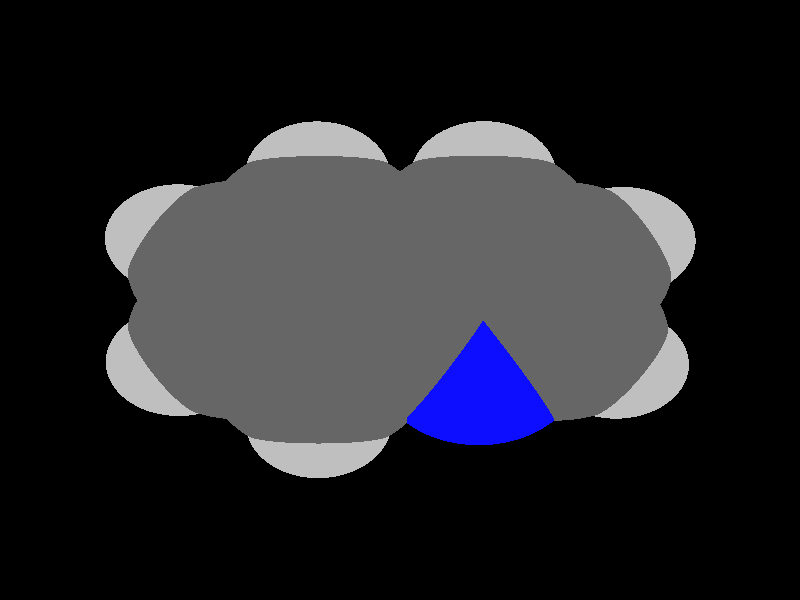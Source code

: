 global_settings {
	ambient_light rgb <0.200000002980232, 0.200000002980232, 0.200000002980232>
	max_trace_level 15
}

background { color rgb <0,0,0> }

camera {
	perspective
	location <0, 0, 16.6462347949874>
	angle 40
	up <0, 1, 0>
	right <1, 0, 0> * 1
	direction <0, 0, -1> }

light_source {
	<28.389959876343, 24.8412140985939, 35.4874493166246>
	color rgb <1, 1, 1>
	fade_distance 70.9748986332492
	fade_power 0
	spotlight
	area_light <20, 0, 0>, <0, 0, 20>, 20, 20
	circular
	orient
	point_at <-28.389959876343, -24.8412140985939, -35.4874493166246>
}

light_source {
	<-28.389959876343, 24.8412140985939, -17.7437246583123>
	color rgb <0.300000011920929, 0.300000011920929, 0.300000011920929> shadowless
	fade_distance 70.9748986332492
	fade_power 0
	parallel
	point_at <28.389959876343, -24.8412140985939, 17.7437246583123>
}

#default {
	finish {ambient 0.5 diffuse 1 specular 0.2 roughness .01 metallic 1}
}

union {
cylinder {
	<1.12048047831443, -1.26041600894173, -0.000106139784909225>, 	<1.68069840036423, -0.947056351319638, 0.000138710705497159>, 0.075
	pigment { rgbt <0.0500000007450581, 0.0500000007450581, 1, 0> }
}
cylinder {
	<1.23031952168557, -1.45678399105827, -9.38602150907616e-05>, 	<1.79053744373538, -1.14342433343618, 0.000150990275315622>, 0.075
	pigment { rgbt <0.0500000007450581, 0.0500000007450581, 1, 0> }
}
cylinder {
	<1.68069840036423, -0.947056351319638, 0.000138710705497159>, 	<2.26448047831443, -0.620516008941728, 0.000393860215090775>, 0.075
	pigment { rgbt <0.400000005960464, 0.400000005960464, 0.400000005960464, 0> }
}
cylinder {
	<1.79053744373538, -1.14342433343618, 0.000150990275315622>, 	<2.37431952168557, -0.816883991058272, 0.000406139784909238>, 0.075
	pigment { rgbt <0.400000005960464, 0.400000005960464, 0.400000005960464, 0> }
}
cylinder {
	<2.3194, -0.7187, 0.0004>, 	<2.35015, -0.0227, 0.0003>, 0.075
	pigment { rgbt <0.400000005960464, 0.400000005960464, 0.400000005960464, 0> }
}
cylinder {
	<2.35015, -0.0227, 0.0003>, 	<2.3809, 0.6733, 0.0002>, 0.075
	pigment { rgbt <0.400000005960464, 0.400000005960464, 0.400000005960464, 0> }
}
cylinder {
	<2.32050630336828, 0.578385030726019, 0.000203856823554968>, 	<1.74435630336828, 0.944985030726019, 5.38568235549675e-05>, 0.075
	pigment { rgbt <0.400000005960464, 0.400000005960464, 0.400000005960464, 0> }
}
cylinder {
	<2.44129369663172, 0.768214969273981, 0.000196143176445046>, 	<1.86514369663172, 1.13481496927398, 4.61431764450463e-05>, 0.075
	pigment { rgbt <0.400000005960464, 0.400000005960464, 0.400000005960464, 0> }
}
cylinder {
	<1.74435630336828, 0.944985030726019, 5.38568235549675e-05>, 	<1.16820630336828, 1.31158503072602, -9.61431764450325e-05>, 0.075
	pigment { rgbt <0.400000005960464, 0.400000005960464, 0.400000005960464, 0> }
}
cylinder {
	<1.86514369663172, 1.13481496927398, 4.61431764450463e-05>, 	<1.28899369663172, 1.50141496927398, -0.000103856823554954>, 0.075
	pigment { rgbt <0.400000005960464, 0.400000005960464, 0.400000005960464, 0> }
}
cylinder {
	<1.2286, 1.4065, -0.0001>, 	<0.61525, 1.0612, -0.00015>, 0.075
	pigment { rgbt <0.400000005960464, 0.400000005960464, 0.400000005960464, 0> }
}
cylinder {
	<0.61525, 1.0612, -0.00015>, 	<0.0019, 0.7159, -0.0002>, 0.075
	pigment { rgbt <0.400000005960464, 0.400000005960464, 0.400000005960464, 0> }
}
cylinder {
	<-0.0530400588809643, 0.61772749920103, -0.000195872958179363>, 	<-0.665590058880964, 0.96052749920103, -0.000145872958179363>, 0.075
	pigment { rgbt <0.400000005960464, 0.400000005960464, 0.400000005960464, 0> }
}
cylinder {
	<0.0568400588809643, 0.81407250079897, -0.000204127041820624>, 	<-0.555709941119036, 1.15687250079897, -0.000154127041820624>, 0.075
	pigment { rgbt <0.400000005960464, 0.400000005960464, 0.400000005960464, 0> }
}
cylinder {
	<-0.665590058880964, 0.96052749920103, -0.000145872958179363>, 	<-1.27814005888096, 1.30332749920103, -9.58729581793627e-05>, 0.075
	pigment { rgbt <0.400000005960464, 0.400000005960464, 0.400000005960464, 0> }
}
cylinder {
	<-0.555709941119036, 1.15687250079897, -0.000154127041820624>, 	<-1.16825994111904, 1.49967250079897, -0.000104127041820623>, 0.075
	pigment { rgbt <0.400000005960464, 0.400000005960464, 0.400000005960464, 0> }
}
cylinder {
	<-1.2232, 1.4015, -0.0001>, 	<-1.80585, 1.04925, 0.0001>, 0.075
	pigment { rgbt <0.400000005960464, 0.400000005960464, 0.400000005960464, 0> }
}
cylinder {
	<-1.80585, 1.04925, 0.0001>, 	<-2.3885, 0.697, 0.0003>, 0.075
	pigment { rgbt <0.400000005960464, 0.400000005960464, 0.400000005960464, 0> }
}
cylinder {
	<-2.27600134021268, 0.69754912833492, 0.000302031765411063>, 	<-2.27260134021268, 0.000999128334920105, 0.000252031765411063>, 0.075
	pigment { rgbt <0.400000005960464, 0.400000005960464, 0.400000005960464, 0> }
}
cylinder {
	<-2.50099865978732, 0.69645087166508, 0.00029796823458895>, 	<-2.49759865978732, -9.91283349202039e-05, 0.00024796823458895>, 0.075
	pigment { rgbt <0.400000005960464, 0.400000005960464, 0.400000005960464, 0> }
}
cylinder {
	<-2.27260134021268, 0.000999128334920105, 0.000252031765411063>, 	<-2.26920134021268, -0.69555087166508, 0.000202031765411063>, 0.075
	pigment { rgbt <0.400000005960464, 0.400000005960464, 0.400000005960464, 0> }
}
cylinder {
	<-2.49759865978732, -9.91283349202039e-05, 0.00024796823458895>, 	<-2.49419865978732, -0.69664912833492, 0.00019796823458895>, 0.075
	pigment { rgbt <0.400000005960464, 0.400000005960464, 0.400000005960464, 0> }
}
cylinder {
	<-2.3817, -0.6961, 0.0002>, 	<-1.79705, -1.0444, 0.0001>, 0.075
	pigment { rgbt <0.400000005960464, 0.400000005960464, 0.400000005960464, 0> }
}
cylinder {
	<-1.79705, -1.0444, 0.0001>, 	<-1.2124, -1.3927, 0>, 0.075
	pigment { rgbt <0.400000005960464, 0.400000005960464, 0.400000005960464, 0> }
}
cylinder {
	<-1.26774351993408, -1.29475437853754, -6.13508667579928e-06>, 	<-0.655843519934078, -0.949004378537542, -0.000206135086675799>, 0.075
	pigment { rgbt <0.400000005960464, 0.400000005960464, 0.400000005960464, 0> }
}
cylinder {
	<-1.15705648006592, -1.49064562146246, 6.13508667581305e-06>, 	<-0.545156480065922, -1.14489562146246, -0.000193864913324187>, 0.075
	pigment { rgbt <0.400000005960464, 0.400000005960464, 0.400000005960464, 0> }
}
cylinder {
	<-0.655843519934078, -0.949004378537542, -0.000206135086675799>, 	<-0.0439435199340776, -0.603254378537542, -0.000406135086675799>, 0.075
	pigment { rgbt <0.400000005960464, 0.400000005960464, 0.400000005960464, 0> }
}
cylinder {
	<-0.545156480065922, -1.14489562146246, -0.000193864913324187>, 	<0.0667435199340776, -0.799145621462458, -0.000393864913324187>, 0.075
	pigment { rgbt <0.400000005960464, 0.400000005960464, 0.400000005960464, 0> }
}
cylinder {
	<1.1754, -1.3586, -0.0001>, 	<0.605154816756718, -1.03653884582119, -0.000246970408052392>, 0.075
	pigment { rgbt <0.0500000007450581, 0.0500000007450581, 1, 0> }
}
cylinder {
	<0.605154816756718, -1.03653884582119, -0.000246970408052392>, 	<0.0114, -0.7012, -0.0004>, 0.075
	pigment { rgbt <0.400000005960464, 0.400000005960464, 0.400000005960464, 0> }
}
cylinder {
	<0.0019, 0.7159, -0.0002>, 	<0.00665, 0.00734999999999997, -0.0003>, 0.075
	pigment { rgbt <0.400000005960464, 0.400000005960464, 0.400000005960464, 0> }
}
cylinder {
	<0.00665, 0.00734999999999997, -0.0003>, 	<0.0114, -0.7012, -0.0004>, 0.075
	pigment { rgbt <0.400000005960464, 0.400000005960464, 0.400000005960464, 0> }
}
cylinder {
	<2.3194, -0.7187, 0.0004>, 	<2.88247739428757, -1.06580753762947, 0.000522501336731768>, 0.075
	pigment { rgbt <0.400000005960464, 0.400000005960464, 0.400000005960464, 0> }
}
cylinder {
	<2.88247739428757, -1.06580753762947, 0.000522501336731768>, 	<3.2387, -1.2854, 0.0006>, 0.075
	pigment { rgbt <0.75, 0.75, 0.75, 0> }
}
cylinder {
	<2.3809, 0.6733, 0.0002>, 	<2.96761956226606, 0.978756775970438, 1.62481796849177e-05>, 0.075
	pigment { rgbt <0.400000005960464, 0.400000005960464, 0.400000005960464, 0> }
}
cylinder {
	<2.96761956226606, 0.978756775970438, 1.62481796849177e-05>, 	<3.3388, 1.172, -0.0001>, 0.075
	pigment { rgbt <0.75, 0.75, 0.75, 0> }
}
cylinder {
	<1.2286, 1.4065, -0.0001>, 	<1.24642377354858, 2.06775587364407, -0.000406250404614705>, 0.075
	pigment { rgbt <0.400000005960464, 0.400000005960464, 0.400000005960464, 0> }
}
cylinder {
	<1.24642377354858, 2.06775587364407, -0.000406250404614705>, 	<1.2577, 2.4861, -0.0006>, 0.075
	pigment { rgbt <0.75, 0.75, 0.75, 0> }
}
cylinder {
	<-1.2232, 1.4015, -0.0001>, 	<-1.23428634087269, 2.06288292123383, -0.000406252510295347>, 0.075
	pigment { rgbt <0.400000005960464, 0.400000005960464, 0.400000005960464, 0> }
}
cylinder {
	<-1.23428634087269, 2.06288292123383, -0.000406252510295347>, 	<-1.2413, 2.4813, -0.0006>, 0.075
	pigment { rgbt <0.75, 0.75, 0.75, 0> }
}
cylinder {
	<-2.3885, 0.697, 0.0003>, 	<-2.96547205046747, 1.0205820958195, 0.000422499373772287>, 0.075
	pigment { rgbt <0.400000005960464, 0.400000005960464, 0.400000005960464, 0> }
}
cylinder {
	<-2.96547205046747, 1.0205820958195, 0.000422499373772287>, 	<-3.3305, 1.2253, 0.0005>, 0.075
	pigment { rgbt <0.75, 0.75, 0.75, 0> }
}
cylinder {
	<-2.3817, -0.6961, 0.0002>, 	<-2.95598530288598, -1.02434178094773, -4.50022623233699e-05>, 0.075
	pigment { rgbt <0.400000005960464, 0.400000005960464, 0.400000005960464, 0> }
}
cylinder {
	<-2.95598530288598, -1.02434178094773, -4.50022623233699e-05>, 	<-3.3193, -1.232, -0.0002>, 0.075
	pigment { rgbt <0.75, 0.75, 0.75, 0> }
}
cylinder {
	<-1.2124, -1.3927, 0>, 	<-1.21999503706513, -2.05414197795475, -0.000306251494561878>, 0.075
	pigment { rgbt <0.400000005960464, 0.400000005960464, 0.400000005960464, 0> }
}
cylinder {
	<-1.21999503706513, -2.05414197795475, -0.000306251494561878>, 	<-1.2248, -2.4726, -0.0005>, 0.075
	pigment { rgbt <0.75, 0.75, 0.75, 0> }
}
sphere {
	<1.1754, -1.3586, -0.0001>, 0.3834
	pigment { rgbt <0.0500000007450581, 0.0500000007450581, 1,0> }
}
sphere {
	<2.3194, -0.7187, 0.0004>, 0.4104
	pigment { rgbt <0.400000005960464, 0.400000005960464, 0.400000005960464,0> }
}
sphere {
	<2.3809, 0.6733, 0.0002>, 0.4104
	pigment { rgbt <0.400000005960464, 0.400000005960464, 0.400000005960464,0> }
}
sphere {
	<1.2286, 1.4065, -0.0001>, 0.4104
	pigment { rgbt <0.400000005960464, 0.400000005960464, 0.400000005960464,0> }
}
sphere {
	<0.0019, 0.7159, -0.0002>, 0.4104
	pigment { rgbt <0.400000005960464, 0.400000005960464, 0.400000005960464,0> }
}
sphere {
	<-1.2232, 1.4015, -0.0001>, 0.4104
	pigment { rgbt <0.400000005960464, 0.400000005960464, 0.400000005960464,0> }
}
sphere {
	<-2.3885, 0.697, 0.0003>, 0.4104
	pigment { rgbt <0.400000005960464, 0.400000005960464, 0.400000005960464,0> }
}
sphere {
	<-2.3817, -0.6961, 0.0002>, 0.4104
	pigment { rgbt <0.400000005960464, 0.400000005960464, 0.400000005960464,0> }
}
sphere {
	<-1.2124, -1.3927, 0>, 0.4104
	pigment { rgbt <0.400000005960464, 0.400000005960464, 0.400000005960464,0> }
}
sphere {
	<0.0114, -0.7012, -0.0004>, 0.4104
	pigment { rgbt <0.400000005960464, 0.400000005960464, 0.400000005960464,0> }
}
sphere {
	<3.2387, -1.2854, 0.0006>, 0.1674
	pigment { rgbt <0.75, 0.75, 0.75,0> }
}
sphere {
	<3.3388, 1.172, -0.0001>, 0.1674
	pigment { rgbt <0.75, 0.75, 0.75,0> }
}
sphere {
	<1.2577, 2.4861, -0.0006>, 0.1674
	pigment { rgbt <0.75, 0.75, 0.75,0> }
}
sphere {
	<-1.2413, 2.4813, -0.0006>, 0.1674
	pigment { rgbt <0.75, 0.75, 0.75,0> }
}
sphere {
	<-3.3305, 1.2253, 0.0005>, 0.1674
	pigment { rgbt <0.75, 0.75, 0.75,0> }
}
sphere {
	<-3.3193, -1.232, -0.0002>, 0.1674
	pigment { rgbt <0.75, 0.75, 0.75,0> }
}
sphere {
	<-1.2248, -2.4726, -0.0005>, 0.1674
	pigment { rgbt <0.75, 0.75, 0.75,0> }
}
}
merge {
}
union {
}
merge {
sphere {
	<1.1754, -1.3586, -0.0001>, 1.549845
	pigment { rgbt <0, 0, 0,0> }
}
sphere {
	<2.3194, -0.7187, 0.0004>, 1.69983
	pigment { rgbt <0, 0, 0,0> }
}
sphere {
	<2.3809, 0.6733, 0.0002>, 1.69983
	pigment { rgbt <0, 0, 0,0> }
}
sphere {
	<1.2286, 1.4065, -0.0001>, 1.69983
	pigment { rgbt <0, 0, 0,0> }
}
sphere {
	<0.0019, 0.7159, -0.0002>, 1.69983
	pigment { rgbt <0, 0, 0,0> }
}
sphere {
	<-1.2232, 1.4015, -0.0001>, 1.69983
	pigment { rgbt <0, 0, 0,0> }
}
sphere {
	<-2.3885, 0.697, 0.0003>, 1.69983
	pigment { rgbt <0, 0, 0,0> }
}
sphere {
	<-2.3817, -0.6961, 0.0002>, 1.69983
	pigment { rgbt <0, 0, 0,0> }
}
sphere {
	<-1.2124, -1.3927, 0>, 1.69983
	pigment { rgbt <0, 0, 0,0> }
}
sphere {
	<0.0114, -0.7012, -0.0004>, 1.69983
	pigment { rgbt <0, 0, 0,0> }
}
sphere {
	<3.2387, -1.2854, 0.0006>, 1.09989
	pigment { rgbt <0, 0, 0,0> }
}
sphere {
	<3.3388, 1.172, -0.0001>, 1.09989
	pigment { rgbt <0, 0, 0,0> }
}
sphere {
	<1.2577, 2.4861, -0.0006>, 1.09989
	pigment { rgbt <0, 0, 0,0> }
}
sphere {
	<-1.2413, 2.4813, -0.0006>, 1.09989
	pigment { rgbt <0, 0, 0,0> }
}
sphere {
	<-3.3305, 1.2253, 0.0005>, 1.09989
	pigment { rgbt <0, 0, 0,0> }
}
sphere {
	<-3.3193, -1.232, -0.0002>, 1.09989
	pigment { rgbt <0, 0, 0,0> }
}
sphere {
	<-1.2248, -2.4726, -0.0005>, 1.09989
	pigment { rgbt <0, 0, 0,0> }
}
sphere {
	<1.1754, -1.3586, -0.0001>, 1.55
	pigment { rgbt <0.0500000007450581, 0.0500000007450581, 1,0.350000023841858> }
}
sphere {
	<2.3194, -0.7187, 0.0004>, 1.7
	pigment { rgbt <0.400000005960464, 0.400000005960464, 0.400000005960464,0.350000023841858> }
}
sphere {
	<2.3809, 0.6733, 0.0002>, 1.7
	pigment { rgbt <0.400000005960464, 0.400000005960464, 0.400000005960464,0.350000023841858> }
}
sphere {
	<1.2286, 1.4065, -0.0001>, 1.7
	pigment { rgbt <0.400000005960464, 0.400000005960464, 0.400000005960464,0.350000023841858> }
}
sphere {
	<0.0019, 0.7159, -0.0002>, 1.7
	pigment { rgbt <0.400000005960464, 0.400000005960464, 0.400000005960464,0.350000023841858> }
}
sphere {
	<-1.2232, 1.4015, -0.0001>, 1.7
	pigment { rgbt <0.400000005960464, 0.400000005960464, 0.400000005960464,0.350000023841858> }
}
sphere {
	<-2.3885, 0.697, 0.0003>, 1.7
	pigment { rgbt <0.400000005960464, 0.400000005960464, 0.400000005960464,0.350000023841858> }
}
sphere {
	<-2.3817, -0.6961, 0.0002>, 1.7
	pigment { rgbt <0.400000005960464, 0.400000005960464, 0.400000005960464,0.350000023841858> }
}
sphere {
	<-1.2124, -1.3927, 0>, 1.7
	pigment { rgbt <0.400000005960464, 0.400000005960464, 0.400000005960464,0.350000023841858> }
}
sphere {
	<0.0114, -0.7012, -0.0004>, 1.7
	pigment { rgbt <0.400000005960464, 0.400000005960464, 0.400000005960464,0.350000023841858> }
}
sphere {
	<3.2387, -1.2854, 0.0006>, 1.1
	pigment { rgbt <0.75, 0.75, 0.75,0.350000023841858> }
}
sphere {
	<3.3388, 1.172, -0.0001>, 1.1
	pigment { rgbt <0.75, 0.75, 0.75,0.350000023841858> }
}
sphere {
	<1.2577, 2.4861, -0.0006>, 1.1
	pigment { rgbt <0.75, 0.75, 0.75,0.350000023841858> }
}
sphere {
	<-1.2413, 2.4813, -0.0006>, 1.1
	pigment { rgbt <0.75, 0.75, 0.75,0.350000023841858> }
}
sphere {
	<-3.3305, 1.2253, 0.0005>, 1.1
	pigment { rgbt <0.75, 0.75, 0.75,0.350000023841858> }
}
sphere {
	<-3.3193, -1.232, -0.0002>, 1.1
	pigment { rgbt <0.75, 0.75, 0.75,0.350000023841858> }
}
sphere {
	<-1.2248, -2.4726, -0.0005>, 1.1
	pigment { rgbt <0.75, 0.75, 0.75,0.350000023841858> }
}
}
